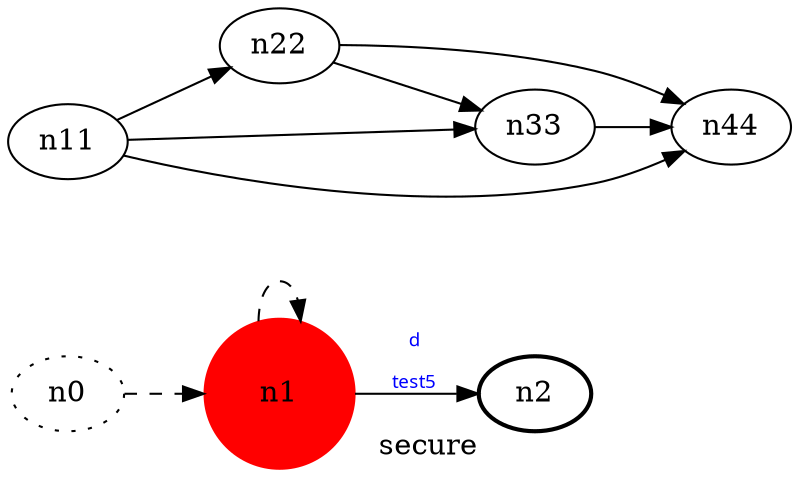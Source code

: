 digraph test5 {
	rankdir=LR;
	fontcolor=blue; /* c0; c1; c0 -- c1 */
	fontcolor=blue; /* c256; c1; c0 -- c1 */
	n0 [style=dotted, fillcolor="#123456"]; // c2; c174875; c2 -- c3
	n1 [height=1, width=1, color=red, style=filled];
	n2 [style=bold, xlabel="secure"];
	n0 -> n1 -> n1[style=dashed];
	n1 -> n2 [fontname="comic sans", label="d\n\l\G", fontcolor=blue, fontsize=9];
	n11 -> n22;
	n11 -> n33;
	n11 -> n44;
	n22 -> n33;
	n22 -> n44;
	n33 -> n44;
}
